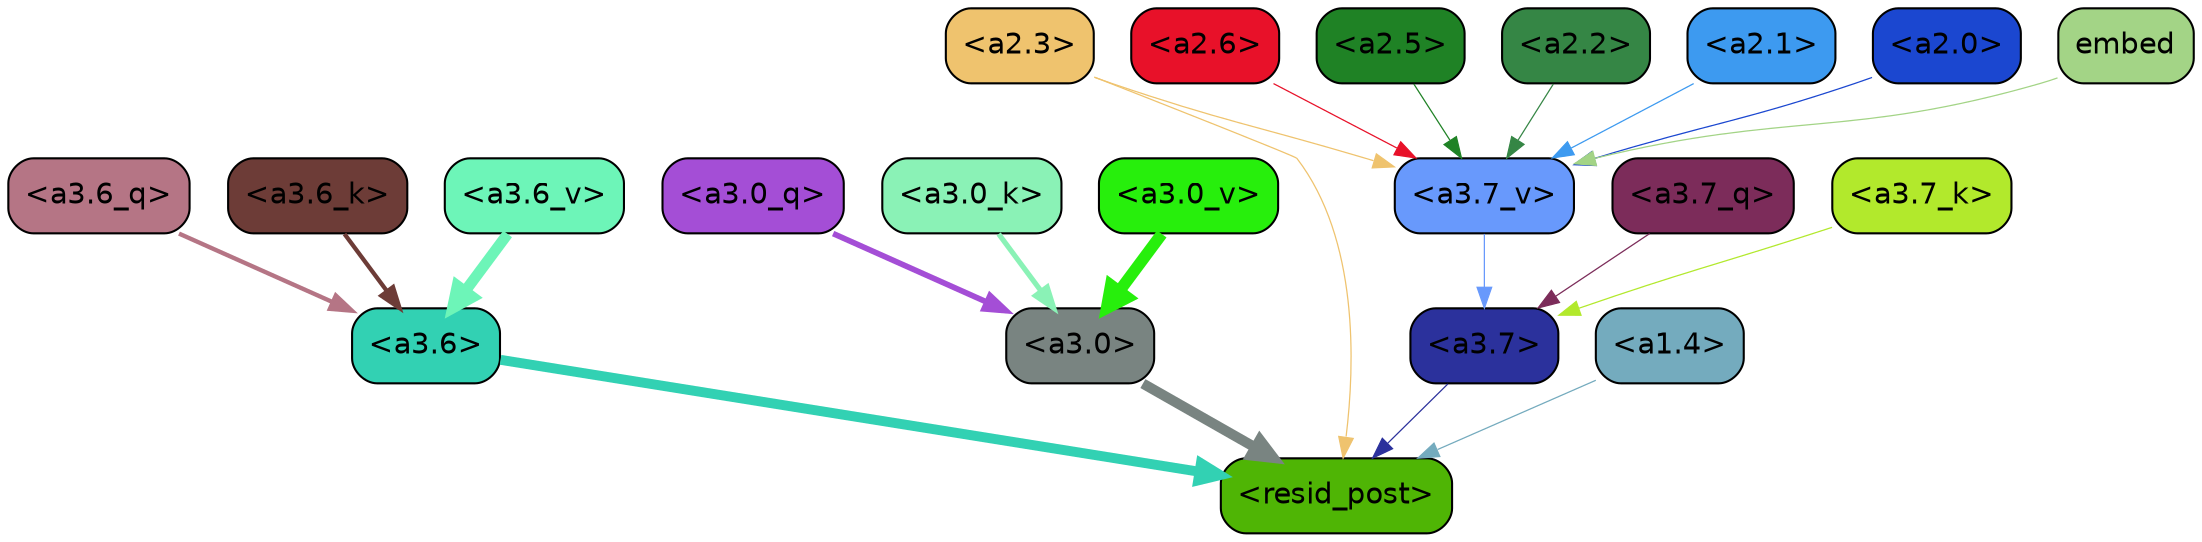 strict digraph "" {
	graph [bgcolor=transparent,
		layout=dot,
		overlap=false,
		splines=true
	];
	"<a3.7>"	[color=black,
		fillcolor="#2b319c",
		fontname=Helvetica,
		shape=box,
		style="filled, rounded"];
	"<resid_post>"	[color=black,
		fillcolor="#4fb505",
		fontname=Helvetica,
		shape=box,
		style="filled, rounded"];
	"<a3.7>" -> "<resid_post>"	[color="#2b319c",
		penwidth=0.6];
	"<a3.6>"	[color=black,
		fillcolor="#32d1b3",
		fontname=Helvetica,
		shape=box,
		style="filled, rounded"];
	"<a3.6>" -> "<resid_post>"	[color="#32d1b3",
		penwidth=4.753257989883423];
	"<a3.0>"	[color=black,
		fillcolor="#798481",
		fontname=Helvetica,
		shape=box,
		style="filled, rounded"];
	"<a3.0>" -> "<resid_post>"	[color="#798481",
		penwidth=4.90053927898407];
	"<a2.3>"	[color=black,
		fillcolor="#efc36e",
		fontname=Helvetica,
		shape=box,
		style="filled, rounded"];
	"<a2.3>" -> "<resid_post>"	[color="#efc36e",
		penwidth=0.6];
	"<a3.7_v>"	[color=black,
		fillcolor="#6899fc",
		fontname=Helvetica,
		shape=box,
		style="filled, rounded"];
	"<a2.3>" -> "<a3.7_v>"	[color="#efc36e",
		penwidth=0.6];
	"<a1.4>"	[color=black,
		fillcolor="#74abbe",
		fontname=Helvetica,
		shape=box,
		style="filled, rounded"];
	"<a1.4>" -> "<resid_post>"	[color="#74abbe",
		penwidth=0.6];
	"<a3.7_q>"	[color=black,
		fillcolor="#7c2c5a",
		fontname=Helvetica,
		shape=box,
		style="filled, rounded"];
	"<a3.7_q>" -> "<a3.7>"	[color="#7c2c5a",
		penwidth=0.6];
	"<a3.6_q>"	[color=black,
		fillcolor="#b57585",
		fontname=Helvetica,
		shape=box,
		style="filled, rounded"];
	"<a3.6_q>" -> "<a3.6>"	[color="#b57585",
		penwidth=2.091020345687866];
	"<a3.0_q>"	[color=black,
		fillcolor="#a44ed6",
		fontname=Helvetica,
		shape=box,
		style="filled, rounded"];
	"<a3.0_q>" -> "<a3.0>"	[color="#a44ed6",
		penwidth=2.7421876192092896];
	"<a3.7_k>"	[color=black,
		fillcolor="#b2e92c",
		fontname=Helvetica,
		shape=box,
		style="filled, rounded"];
	"<a3.7_k>" -> "<a3.7>"	[color="#b2e92c",
		penwidth=0.6];
	"<a3.6_k>"	[color=black,
		fillcolor="#6d3c37",
		fontname=Helvetica,
		shape=box,
		style="filled, rounded"];
	"<a3.6_k>" -> "<a3.6>"	[color="#6d3c37",
		penwidth=2.048597991466522];
	"<a3.0_k>"	[color=black,
		fillcolor="#8af2b6",
		fontname=Helvetica,
		shape=box,
		style="filled, rounded"];
	"<a3.0_k>" -> "<a3.0>"	[color="#8af2b6",
		penwidth=2.476402521133423];
	"<a3.7_v>" -> "<a3.7>"	[color="#6899fc",
		penwidth=0.6];
	"<a3.6_v>"	[color=black,
		fillcolor="#6df5b8",
		fontname=Helvetica,
		shape=box,
		style="filled, rounded"];
	"<a3.6_v>" -> "<a3.6>"	[color="#6df5b8",
		penwidth=5.2550448179244995];
	"<a3.0_v>"	[color=black,
		fillcolor="#27ef0c",
		fontname=Helvetica,
		shape=box,
		style="filled, rounded"];
	"<a3.0_v>" -> "<a3.0>"	[color="#27ef0c",
		penwidth=5.652270674705505];
	"<a2.6>"	[color=black,
		fillcolor="#e81129",
		fontname=Helvetica,
		shape=box,
		style="filled, rounded"];
	"<a2.6>" -> "<a3.7_v>"	[color="#e81129",
		penwidth=0.6];
	"<a2.5>"	[color=black,
		fillcolor="#1f8225",
		fontname=Helvetica,
		shape=box,
		style="filled, rounded"];
	"<a2.5>" -> "<a3.7_v>"	[color="#1f8225",
		penwidth=0.6];
	"<a2.2>"	[color=black,
		fillcolor="#358645",
		fontname=Helvetica,
		shape=box,
		style="filled, rounded"];
	"<a2.2>" -> "<a3.7_v>"	[color="#358645",
		penwidth=0.6];
	"<a2.1>"	[color=black,
		fillcolor="#3d9af0",
		fontname=Helvetica,
		shape=box,
		style="filled, rounded"];
	"<a2.1>" -> "<a3.7_v>"	[color="#3d9af0",
		penwidth=0.6];
	"<a2.0>"	[color=black,
		fillcolor="#1b47d0",
		fontname=Helvetica,
		shape=box,
		style="filled, rounded"];
	"<a2.0>" -> "<a3.7_v>"	[color="#1b47d0",
		penwidth=0.6];
	embed	[color=black,
		fillcolor="#a3d486",
		fontname=Helvetica,
		shape=box,
		style="filled, rounded"];
	embed -> "<a3.7_v>"	[color="#a3d486",
		penwidth=0.6];
}
